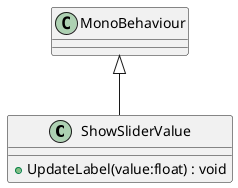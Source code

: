 @startuml
class ShowSliderValue {
    + UpdateLabel(value:float) : void
}
MonoBehaviour <|-- ShowSliderValue
@enduml
